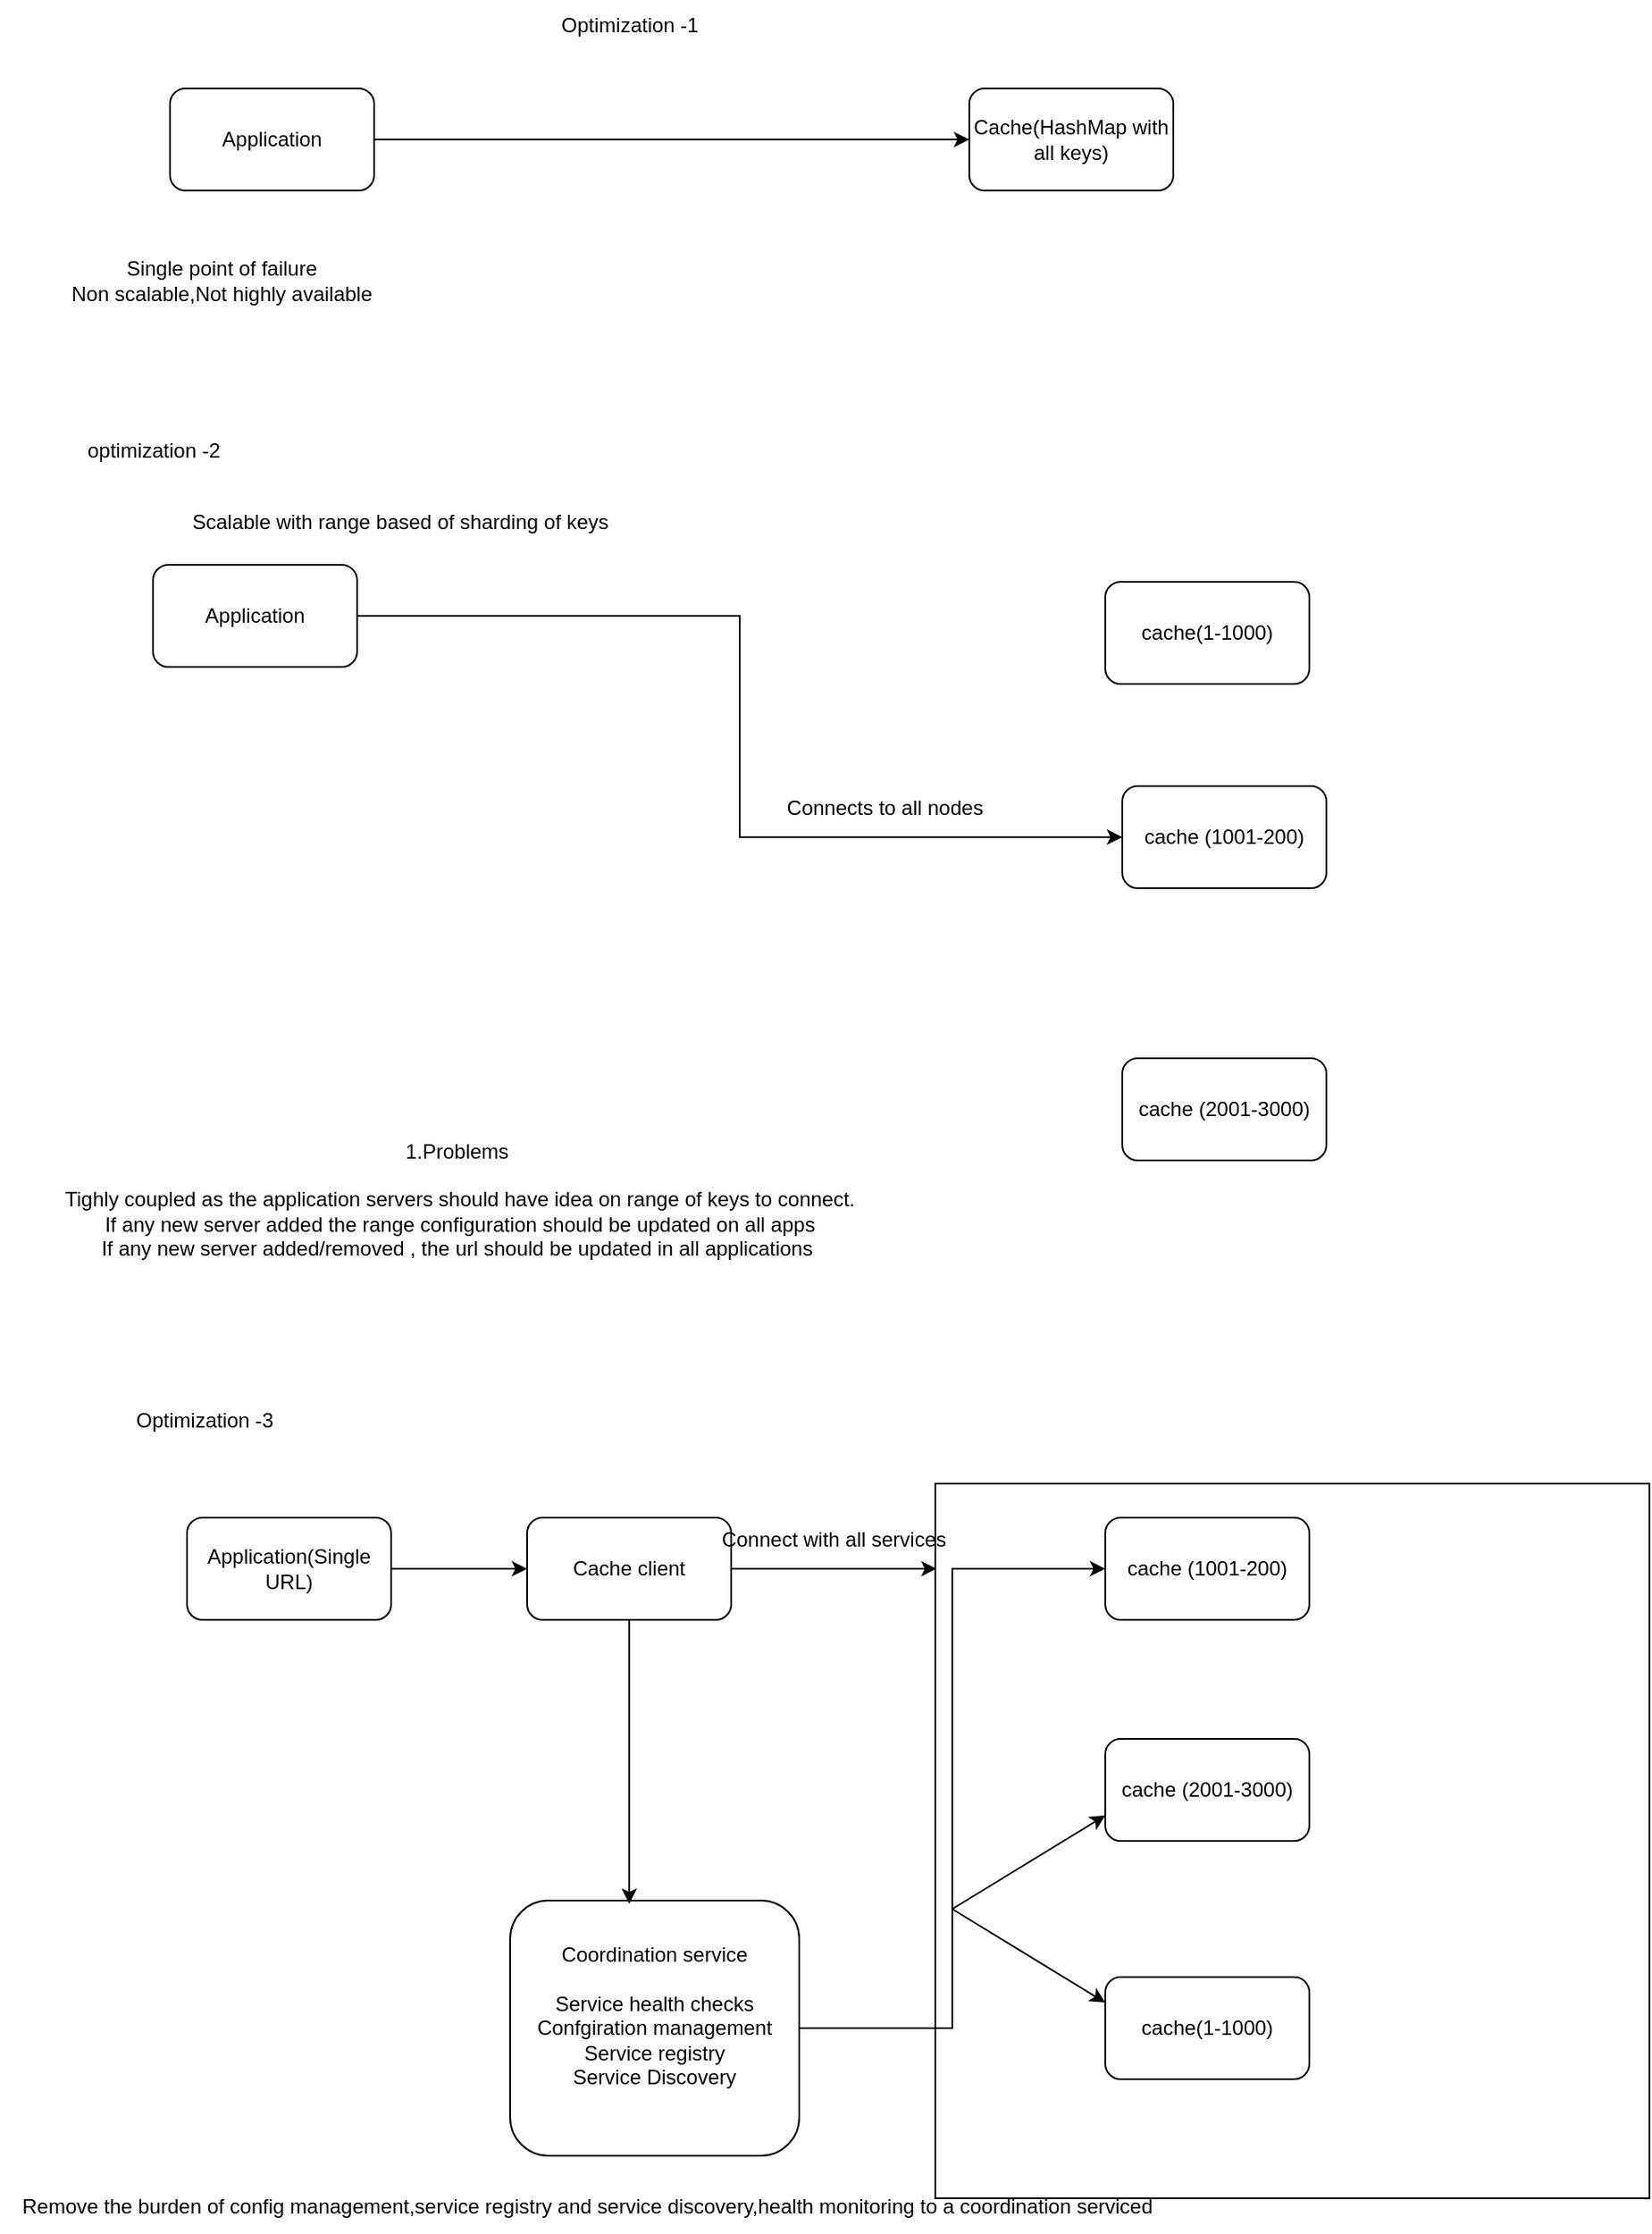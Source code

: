 <mxfile version="26.0.2">
  <diagram name="Page-1" id="LBZWmM-tVi92HX_okKVo">
    <mxGraphModel dx="3094" dy="412" grid="1" gridSize="10" guides="1" tooltips="1" connect="1" arrows="1" fold="1" page="1" pageScale="1" pageWidth="2300" pageHeight="2300" math="0" shadow="0">
      <root>
        <mxCell id="0" />
        <mxCell id="1" parent="0" />
        <mxCell id="I1RJLCAlzQBVwn9g0eSC-30" value="" style="whiteSpace=wrap;html=1;aspect=fixed;" vertex="1" parent="1">
          <mxGeometry x="540" y="930" width="420" height="420" as="geometry" />
        </mxCell>
        <mxCell id="I1RJLCAlzQBVwn9g0eSC-1" value="Cache(HashMap with all keys)" style="rounded=1;whiteSpace=wrap;html=1;" vertex="1" parent="1">
          <mxGeometry x="560" y="110" width="120" height="60" as="geometry" />
        </mxCell>
        <mxCell id="I1RJLCAlzQBVwn9g0eSC-3" style="edgeStyle=orthogonalEdgeStyle;rounded=0;orthogonalLoop=1;jettySize=auto;html=1;entryX=0;entryY=0.5;entryDx=0;entryDy=0;" edge="1" parent="1" source="I1RJLCAlzQBVwn9g0eSC-2" target="I1RJLCAlzQBVwn9g0eSC-1">
          <mxGeometry relative="1" as="geometry" />
        </mxCell>
        <mxCell id="I1RJLCAlzQBVwn9g0eSC-2" value="Application" style="rounded=1;whiteSpace=wrap;html=1;" vertex="1" parent="1">
          <mxGeometry x="90" y="110" width="120" height="60" as="geometry" />
        </mxCell>
        <mxCell id="I1RJLCAlzQBVwn9g0eSC-4" value="Optimization -1" style="text;html=1;align=center;verticalAlign=middle;resizable=0;points=[];autosize=1;strokeColor=none;fillColor=none;" vertex="1" parent="1">
          <mxGeometry x="310" y="58" width="100" height="30" as="geometry" />
        </mxCell>
        <mxCell id="I1RJLCAlzQBVwn9g0eSC-5" value="cache (1001-200)" style="rounded=1;whiteSpace=wrap;html=1;" vertex="1" parent="1">
          <mxGeometry x="650" y="520" width="120" height="60" as="geometry" />
        </mxCell>
        <mxCell id="I1RJLCAlzQBVwn9g0eSC-6" style="edgeStyle=orthogonalEdgeStyle;rounded=0;orthogonalLoop=1;jettySize=auto;html=1;entryX=0;entryY=0.5;entryDx=0;entryDy=0;" edge="1" parent="1" source="I1RJLCAlzQBVwn9g0eSC-7" target="I1RJLCAlzQBVwn9g0eSC-5">
          <mxGeometry relative="1" as="geometry" />
        </mxCell>
        <mxCell id="I1RJLCAlzQBVwn9g0eSC-7" value="Application" style="rounded=1;whiteSpace=wrap;html=1;" vertex="1" parent="1">
          <mxGeometry x="80" y="390" width="120" height="60" as="geometry" />
        </mxCell>
        <mxCell id="I1RJLCAlzQBVwn9g0eSC-8" value="Single point of failure&lt;div&gt;Non scalable,Not highly available&lt;/div&gt;" style="text;html=1;align=center;verticalAlign=middle;resizable=0;points=[];autosize=1;strokeColor=none;fillColor=none;" vertex="1" parent="1">
          <mxGeometry x="20" y="203" width="200" height="40" as="geometry" />
        </mxCell>
        <mxCell id="I1RJLCAlzQBVwn9g0eSC-9" value="optimization -2" style="text;html=1;align=center;verticalAlign=middle;resizable=0;points=[];autosize=1;strokeColor=none;fillColor=none;" vertex="1" parent="1">
          <mxGeometry x="30" y="308" width="100" height="30" as="geometry" />
        </mxCell>
        <mxCell id="I1RJLCAlzQBVwn9g0eSC-10" value="Scalable with range based of sharding of keys" style="text;html=1;align=center;verticalAlign=middle;resizable=0;points=[];autosize=1;strokeColor=none;fillColor=none;" vertex="1" parent="1">
          <mxGeometry x="90" y="350" width="270" height="30" as="geometry" />
        </mxCell>
        <mxCell id="I1RJLCAlzQBVwn9g0eSC-11" value="cache(1-1000)" style="rounded=1;whiteSpace=wrap;html=1;" vertex="1" parent="1">
          <mxGeometry x="640" y="400" width="120" height="60" as="geometry" />
        </mxCell>
        <mxCell id="I1RJLCAlzQBVwn9g0eSC-12" value="cache (2001-3000)" style="rounded=1;whiteSpace=wrap;html=1;" vertex="1" parent="1">
          <mxGeometry x="650" y="680" width="120" height="60" as="geometry" />
        </mxCell>
        <mxCell id="I1RJLCAlzQBVwn9g0eSC-13" value="1.Problems&amp;nbsp;&lt;div&gt;&lt;br&gt;&lt;/div&gt;&lt;div&gt;Tighly coupled as the application servers should have idea on range of keys to connect.&lt;/div&gt;&lt;div&gt;&lt;span style=&quot;background-color: transparent; color: light-dark(rgb(0, 0, 0), rgb(255, 255, 255));&quot;&gt;If any new server added the range configuration should be updated on all apps&lt;/span&gt;&lt;/div&gt;&lt;div&gt;&lt;span style=&quot;background-color: transparent; color: light-dark(rgb(0, 0, 0), rgb(255, 255, 255));&quot;&gt;If any new server added/removed , the url should be updated in all applications&amp;nbsp;&lt;/span&gt;&lt;/div&gt;" style="text;html=1;align=center;verticalAlign=middle;resizable=0;points=[];autosize=1;strokeColor=none;fillColor=none;" vertex="1" parent="1">
          <mxGeometry x="15" y="718" width="490" height="90" as="geometry" />
        </mxCell>
        <mxCell id="I1RJLCAlzQBVwn9g0eSC-14" value="cache (1001-200)" style="rounded=1;whiteSpace=wrap;html=1;" vertex="1" parent="1">
          <mxGeometry x="640" y="950" width="120" height="60" as="geometry" />
        </mxCell>
        <mxCell id="I1RJLCAlzQBVwn9g0eSC-29" style="edgeStyle=orthogonalEdgeStyle;rounded=0;orthogonalLoop=1;jettySize=auto;html=1;entryX=0;entryY=0.5;entryDx=0;entryDy=0;" edge="1" parent="1" source="I1RJLCAlzQBVwn9g0eSC-16" target="I1RJLCAlzQBVwn9g0eSC-27">
          <mxGeometry relative="1" as="geometry" />
        </mxCell>
        <mxCell id="I1RJLCAlzQBVwn9g0eSC-16" value="Application(Single URL)" style="rounded=1;whiteSpace=wrap;html=1;" vertex="1" parent="1">
          <mxGeometry x="100" y="950" width="120" height="60" as="geometry" />
        </mxCell>
        <mxCell id="I1RJLCAlzQBVwn9g0eSC-18" value="cache(1-1000)" style="rounded=1;whiteSpace=wrap;html=1;" vertex="1" parent="1">
          <mxGeometry x="640" y="1220" width="120" height="60" as="geometry" />
        </mxCell>
        <mxCell id="I1RJLCAlzQBVwn9g0eSC-19" value="cache (2001-3000)" style="rounded=1;whiteSpace=wrap;html=1;" vertex="1" parent="1">
          <mxGeometry x="640" y="1080" width="120" height="60" as="geometry" />
        </mxCell>
        <mxCell id="I1RJLCAlzQBVwn9g0eSC-21" value="Optimization -3" style="text;html=1;align=center;verticalAlign=middle;resizable=0;points=[];autosize=1;strokeColor=none;fillColor=none;" vertex="1" parent="1">
          <mxGeometry x="60" y="878" width="100" height="30" as="geometry" />
        </mxCell>
        <mxCell id="I1RJLCAlzQBVwn9g0eSC-22" value="Remove the burden of config management,service registry and service discovery,health monitoring to a coordination serviced" style="text;html=1;align=center;verticalAlign=middle;resizable=0;points=[];autosize=1;strokeColor=none;fillColor=none;" vertex="1" parent="1">
          <mxGeometry x="-10" y="1340" width="690" height="30" as="geometry" />
        </mxCell>
        <mxCell id="I1RJLCAlzQBVwn9g0eSC-24" style="edgeStyle=orthogonalEdgeStyle;rounded=0;orthogonalLoop=1;jettySize=auto;html=1;entryX=0;entryY=0.5;entryDx=0;entryDy=0;" edge="1" parent="1" source="I1RJLCAlzQBVwn9g0eSC-23" target="I1RJLCAlzQBVwn9g0eSC-14">
          <mxGeometry relative="1" as="geometry" />
        </mxCell>
        <mxCell id="I1RJLCAlzQBVwn9g0eSC-23" value="Coordination service&lt;div&gt;&lt;br&gt;&lt;/div&gt;&lt;div&gt;Service health checks&lt;/div&gt;&lt;div&gt;Confgiration management&lt;/div&gt;&lt;div&gt;Service registry&lt;/div&gt;&lt;div&gt;Service Discovery&lt;/div&gt;&lt;div&gt;&lt;br&gt;&lt;/div&gt;" style="rounded=1;whiteSpace=wrap;html=1;" vertex="1" parent="1">
          <mxGeometry x="290" y="1175" width="170" height="150" as="geometry" />
        </mxCell>
        <mxCell id="I1RJLCAlzQBVwn9g0eSC-25" value="" style="endArrow=classic;html=1;rounded=0;entryX=0;entryY=0.75;entryDx=0;entryDy=0;" edge="1" parent="1" target="I1RJLCAlzQBVwn9g0eSC-19">
          <mxGeometry width="50" height="50" relative="1" as="geometry">
            <mxPoint x="550" y="1180" as="sourcePoint" />
            <mxPoint x="600" y="1130" as="targetPoint" />
          </mxGeometry>
        </mxCell>
        <mxCell id="I1RJLCAlzQBVwn9g0eSC-26" value="" style="endArrow=classic;html=1;rounded=0;entryX=0;entryY=0.25;entryDx=0;entryDy=0;" edge="1" parent="1" target="I1RJLCAlzQBVwn9g0eSC-18">
          <mxGeometry width="50" height="50" relative="1" as="geometry">
            <mxPoint x="550" y="1180" as="sourcePoint" />
            <mxPoint x="590" y="1200" as="targetPoint" />
          </mxGeometry>
        </mxCell>
        <mxCell id="I1RJLCAlzQBVwn9g0eSC-27" value="Cache client" style="rounded=1;whiteSpace=wrap;html=1;" vertex="1" parent="1">
          <mxGeometry x="300" y="950" width="120" height="60" as="geometry" />
        </mxCell>
        <mxCell id="I1RJLCAlzQBVwn9g0eSC-28" style="edgeStyle=orthogonalEdgeStyle;rounded=0;orthogonalLoop=1;jettySize=auto;html=1;entryX=0.412;entryY=0.013;entryDx=0;entryDy=0;entryPerimeter=0;" edge="1" parent="1" source="I1RJLCAlzQBVwn9g0eSC-27" target="I1RJLCAlzQBVwn9g0eSC-23">
          <mxGeometry relative="1" as="geometry" />
        </mxCell>
        <mxCell id="I1RJLCAlzQBVwn9g0eSC-32" style="edgeStyle=orthogonalEdgeStyle;rounded=0;orthogonalLoop=1;jettySize=auto;html=1;entryX=0.002;entryY=0.119;entryDx=0;entryDy=0;entryPerimeter=0;" edge="1" parent="1" source="I1RJLCAlzQBVwn9g0eSC-27" target="I1RJLCAlzQBVwn9g0eSC-30">
          <mxGeometry relative="1" as="geometry" />
        </mxCell>
        <mxCell id="I1RJLCAlzQBVwn9g0eSC-33" value="Connect with all services" style="text;html=1;align=center;verticalAlign=middle;resizable=0;points=[];autosize=1;strokeColor=none;fillColor=none;" vertex="1" parent="1">
          <mxGeometry x="400" y="948" width="160" height="30" as="geometry" />
        </mxCell>
        <mxCell id="I1RJLCAlzQBVwn9g0eSC-34" value="Connects to all nodes" style="text;html=1;align=center;verticalAlign=middle;resizable=0;points=[];autosize=1;strokeColor=none;fillColor=none;" vertex="1" parent="1">
          <mxGeometry x="440" y="518" width="140" height="30" as="geometry" />
        </mxCell>
      </root>
    </mxGraphModel>
  </diagram>
</mxfile>
